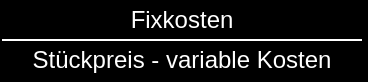<mxfile compressed="false" version="14.1.8" type="device">
  <diagram id="5WZZvxEBvL5ExUomgLbI" name="Seite-1">
    <mxGraphModel dx="439" dy="277" grid="1" gridSize="10" guides="1" tooltips="1" connect="1" arrows="1" fold="1" page="1" pageScale="1" pageWidth="827" pageHeight="1169" background="#000000" math="0" shadow="0">
      <root>
        <mxCell id="0" />
        <mxCell id="1" parent="0" />
        <mxCell id="zdnxf9mfUe7O4XI5CTcb-1" value="Fixkosten" style="text;html=1;strokeColor=none;fillColor=none;align=center;verticalAlign=middle;whiteSpace=wrap;rounded=0;fontColor=#FFFFFF;" vertex="1" parent="1">
          <mxGeometry x="270" y="140" width="180" height="20" as="geometry" />
        </mxCell>
        <mxCell id="zdnxf9mfUe7O4XI5CTcb-2" value="Stückpreis - variable Kosten" style="text;html=1;strokeColor=none;fillColor=none;align=center;verticalAlign=middle;whiteSpace=wrap;rounded=0;fontColor=#FFFFFF;" vertex="1" parent="1">
          <mxGeometry x="270" y="160" width="180" height="20" as="geometry" />
        </mxCell>
        <mxCell id="zdnxf9mfUe7O4XI5CTcb-3" value="" style="endArrow=none;html=1;exitX=1;exitY=0;exitDx=0;exitDy=0;entryX=0;entryY=1;entryDx=0;entryDy=0;fontColor=#FFFFFF;strokeColor=#FFFFFF;" edge="1" parent="1" source="zdnxf9mfUe7O4XI5CTcb-2" target="zdnxf9mfUe7O4XI5CTcb-1">
          <mxGeometry width="50" height="50" relative="1" as="geometry">
            <mxPoint x="230" y="210" as="sourcePoint" />
            <mxPoint x="280" y="160" as="targetPoint" />
          </mxGeometry>
        </mxCell>
      </root>
    </mxGraphModel>
  </diagram>
</mxfile>
